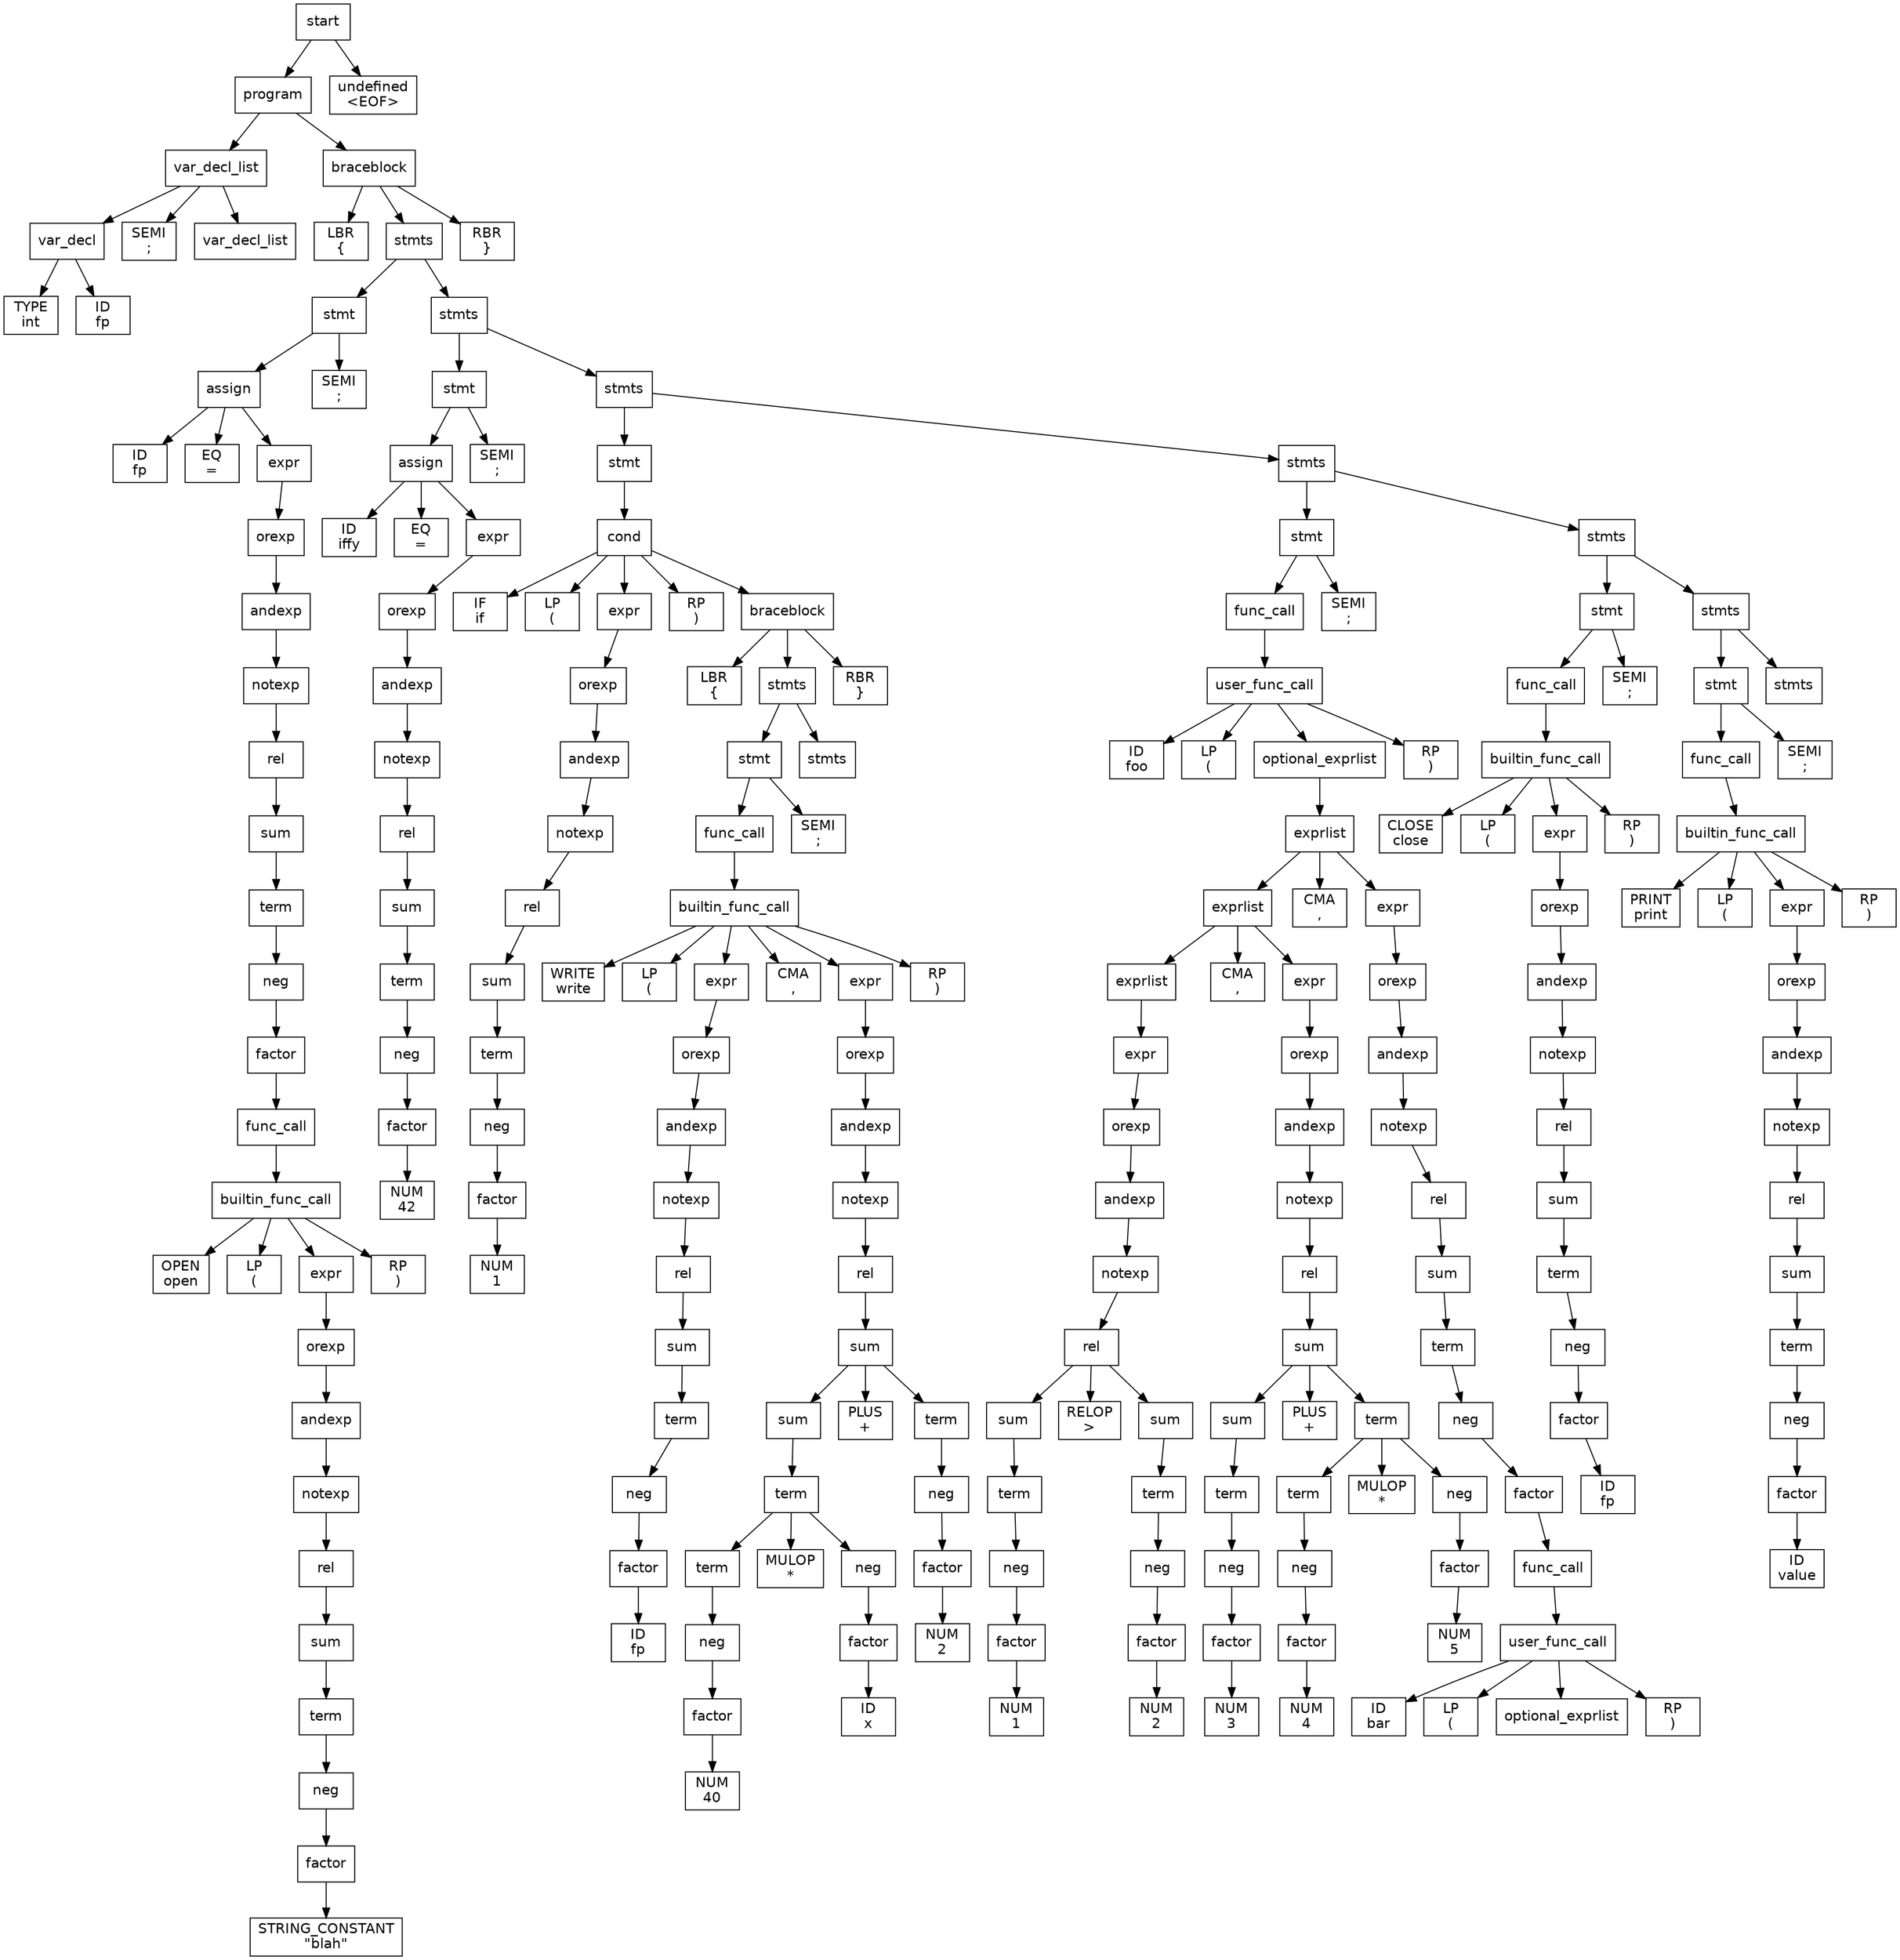 digraph d{
node [fontname="Helvetica",shape=box];
n0 [label=<start>];
n1 [label=<program>];
n2 [label=<var_decl_list>];
n3 [label=<var_decl>];
n4 [label=<TYPE<br/>int>];
n5 [label=<ID<br/>fp>];
n6 [label=<SEMI<br/>;>];
n7 [label=<var_decl_list>];
n8 [label=<braceblock>];
n9 [label=<LBR<br/>{>];
n10 [label=<stmts>];
n11 [label=<stmt>];
n12 [label=<assign>];
n13 [label=<ID<br/>fp>];
n14 [label=<EQ<br/>=>];
n15 [label=<expr>];
n16 [label=<orexp>];
n17 [label=<andexp>];
n18 [label=<notexp>];
n19 [label=<rel>];
n20 [label=<sum>];
n21 [label=<term>];
n22 [label=<neg>];
n23 [label=<factor>];
n24 [label=<func_call>];
n25 [label=<builtin_func_call>];
n26 [label=<OPEN<br/>open>];
n27 [label=<LP<br/>(>];
n28 [label=<expr>];
n29 [label=<orexp>];
n30 [label=<andexp>];
n31 [label=<notexp>];
n32 [label=<rel>];
n33 [label=<sum>];
n34 [label=<term>];
n35 [label=<neg>];
n36 [label=<factor>];
n37 [label=<STRING_CONSTANT<br/>"blah">];
n38 [label=<RP<br/>)>];
n39 [label=<SEMI<br/>;>];
n40 [label=<stmts>];
n41 [label=<stmt>];
n42 [label=<assign>];
n43 [label=<ID<br/>iffy>];
n44 [label=<EQ<br/>=>];
n45 [label=<expr>];
n46 [label=<orexp>];
n47 [label=<andexp>];
n48 [label=<notexp>];
n49 [label=<rel>];
n50 [label=<sum>];
n51 [label=<term>];
n52 [label=<neg>];
n53 [label=<factor>];
n54 [label=<NUM<br/>42>];
n55 [label=<SEMI<br/>;>];
n56 [label=<stmts>];
n57 [label=<stmt>];
n58 [label=<cond>];
n59 [label=<IF<br/>if>];
n60 [label=<LP<br/>(>];
n61 [label=<expr>];
n62 [label=<orexp>];
n63 [label=<andexp>];
n64 [label=<notexp>];
n65 [label=<rel>];
n66 [label=<sum>];
n67 [label=<term>];
n68 [label=<neg>];
n69 [label=<factor>];
n70 [label=<NUM<br/>1>];
n71 [label=<RP<br/>)>];
n72 [label=<braceblock>];
n73 [label=<LBR<br/>{>];
n74 [label=<stmts>];
n75 [label=<stmt>];
n76 [label=<func_call>];
n77 [label=<builtin_func_call>];
n78 [label=<WRITE<br/>write>];
n79 [label=<LP<br/>(>];
n80 [label=<expr>];
n81 [label=<orexp>];
n82 [label=<andexp>];
n83 [label=<notexp>];
n84 [label=<rel>];
n85 [label=<sum>];
n86 [label=<term>];
n87 [label=<neg>];
n88 [label=<factor>];
n89 [label=<ID<br/>fp>];
n90 [label=<CMA<br/>,>];
n91 [label=<expr>];
n92 [label=<orexp>];
n93 [label=<andexp>];
n94 [label=<notexp>];
n95 [label=<rel>];
n96 [label=<sum>];
n97 [label=<sum>];
n98 [label=<term>];
n99 [label=<term>];
n100 [label=<neg>];
n101 [label=<factor>];
n102 [label=<NUM<br/>40>];
n103 [label=<MULOP<br/>*>];
n104 [label=<neg>];
n105 [label=<factor>];
n106 [label=<ID<br/>x>];
n107 [label=<PLUS<br/>+>];
n108 [label=<term>];
n109 [label=<neg>];
n110 [label=<factor>];
n111 [label=<NUM<br/>2>];
n112 [label=<RP<br/>)>];
n113 [label=<SEMI<br/>;>];
n114 [label=<stmts>];
n115 [label=<RBR<br/>}>];
n116 [label=<stmts>];
n117 [label=<stmt>];
n118 [label=<func_call>];
n119 [label=<user_func_call>];
n120 [label=<ID<br/>foo>];
n121 [label=<LP<br/>(>];
n122 [label=<optional_exprlist>];
n123 [label=<exprlist>];
n124 [label=<exprlist>];
n125 [label=<exprlist>];
n126 [label=<expr>];
n127 [label=<orexp>];
n128 [label=<andexp>];
n129 [label=<notexp>];
n130 [label=<rel>];
n131 [label=<sum>];
n132 [label=<term>];
n133 [label=<neg>];
n134 [label=<factor>];
n135 [label=<NUM<br/>1>];
n136 [label=<RELOP<br/>&gt;>];
n137 [label=<sum>];
n138 [label=<term>];
n139 [label=<neg>];
n140 [label=<factor>];
n141 [label=<NUM<br/>2>];
n142 [label=<CMA<br/>,>];
n143 [label=<expr>];
n144 [label=<orexp>];
n145 [label=<andexp>];
n146 [label=<notexp>];
n147 [label=<rel>];
n148 [label=<sum>];
n149 [label=<sum>];
n150 [label=<term>];
n151 [label=<neg>];
n152 [label=<factor>];
n153 [label=<NUM<br/>3>];
n154 [label=<PLUS<br/>+>];
n155 [label=<term>];
n156 [label=<term>];
n157 [label=<neg>];
n158 [label=<factor>];
n159 [label=<NUM<br/>4>];
n160 [label=<MULOP<br/>*>];
n161 [label=<neg>];
n162 [label=<factor>];
n163 [label=<NUM<br/>5>];
n164 [label=<CMA<br/>,>];
n165 [label=<expr>];
n166 [label=<orexp>];
n167 [label=<andexp>];
n168 [label=<notexp>];
n169 [label=<rel>];
n170 [label=<sum>];
n171 [label=<term>];
n172 [label=<neg>];
n173 [label=<factor>];
n174 [label=<func_call>];
n175 [label=<user_func_call>];
n176 [label=<ID<br/>bar>];
n177 [label=<LP<br/>(>];
n178 [label=<optional_exprlist>];
n179 [label=<RP<br/>)>];
n180 [label=<RP<br/>)>];
n181 [label=<SEMI<br/>;>];
n182 [label=<stmts>];
n183 [label=<stmt>];
n184 [label=<func_call>];
n185 [label=<builtin_func_call>];
n186 [label=<CLOSE<br/>close>];
n187 [label=<LP<br/>(>];
n188 [label=<expr>];
n189 [label=<orexp>];
n190 [label=<andexp>];
n191 [label=<notexp>];
n192 [label=<rel>];
n193 [label=<sum>];
n194 [label=<term>];
n195 [label=<neg>];
n196 [label=<factor>];
n197 [label=<ID<br/>fp>];
n198 [label=<RP<br/>)>];
n199 [label=<SEMI<br/>;>];
n200 [label=<stmts>];
n201 [label=<stmt>];
n202 [label=<func_call>];
n203 [label=<builtin_func_call>];
n204 [label=<PRINT<br/>print>];
n205 [label=<LP<br/>(>];
n206 [label=<expr>];
n207 [label=<orexp>];
n208 [label=<andexp>];
n209 [label=<notexp>];
n210 [label=<rel>];
n211 [label=<sum>];
n212 [label=<term>];
n213 [label=<neg>];
n214 [label=<factor>];
n215 [label=<ID<br/>value>];
n216 [label=<RP<br/>)>];
n217 [label=<SEMI<br/>;>];
n218 [label=<stmts>];
n219 [label=<RBR<br/>}>];
n220 [label=<undefined<br/>&lt;EOF&gt;>];
n0 -> n1;
n0 -> n220;
n1 -> n2;
n1 -> n8;
n2 -> n3;
n2 -> n6;
n2 -> n7;
n3 -> n4;
n3 -> n5;
n8 -> n9;
n8 -> n10;
n8 -> n219;
n10 -> n11;
n10 -> n40;
n11 -> n12;
n11 -> n39;
n12 -> n13;
n12 -> n14;
n12 -> n15;
n15 -> n16;
n16 -> n17;
n17 -> n18;
n18 -> n19;
n19 -> n20;
n20 -> n21;
n21 -> n22;
n22 -> n23;
n23 -> n24;
n24 -> n25;
n25 -> n26;
n25 -> n27;
n25 -> n28;
n25 -> n38;
n28 -> n29;
n29 -> n30;
n30 -> n31;
n31 -> n32;
n32 -> n33;
n33 -> n34;
n34 -> n35;
n35 -> n36;
n36 -> n37;
n40 -> n41;
n40 -> n56;
n41 -> n42;
n41 -> n55;
n42 -> n43;
n42 -> n44;
n42 -> n45;
n45 -> n46;
n46 -> n47;
n47 -> n48;
n48 -> n49;
n49 -> n50;
n50 -> n51;
n51 -> n52;
n52 -> n53;
n53 -> n54;
n56 -> n57;
n56 -> n116;
n57 -> n58;
n58 -> n59;
n58 -> n60;
n58 -> n61;
n58 -> n71;
n58 -> n72;
n61 -> n62;
n62 -> n63;
n63 -> n64;
n64 -> n65;
n65 -> n66;
n66 -> n67;
n67 -> n68;
n68 -> n69;
n69 -> n70;
n72 -> n73;
n72 -> n74;
n72 -> n115;
n74 -> n75;
n74 -> n114;
n75 -> n76;
n75 -> n113;
n76 -> n77;
n77 -> n78;
n77 -> n79;
n77 -> n80;
n77 -> n90;
n77 -> n91;
n77 -> n112;
n80 -> n81;
n81 -> n82;
n82 -> n83;
n83 -> n84;
n84 -> n85;
n85 -> n86;
n86 -> n87;
n87 -> n88;
n88 -> n89;
n91 -> n92;
n92 -> n93;
n93 -> n94;
n94 -> n95;
n95 -> n96;
n96 -> n97;
n96 -> n107;
n96 -> n108;
n97 -> n98;
n98 -> n99;
n98 -> n103;
n98 -> n104;
n99 -> n100;
n100 -> n101;
n101 -> n102;
n104 -> n105;
n105 -> n106;
n108 -> n109;
n109 -> n110;
n110 -> n111;
n116 -> n117;
n116 -> n182;
n117 -> n118;
n117 -> n181;
n118 -> n119;
n119 -> n120;
n119 -> n121;
n119 -> n122;
n119 -> n180;
n122 -> n123;
n123 -> n124;
n123 -> n164;
n123 -> n165;
n124 -> n125;
n124 -> n142;
n124 -> n143;
n125 -> n126;
n126 -> n127;
n127 -> n128;
n128 -> n129;
n129 -> n130;
n130 -> n131;
n130 -> n136;
n130 -> n137;
n131 -> n132;
n132 -> n133;
n133 -> n134;
n134 -> n135;
n137 -> n138;
n138 -> n139;
n139 -> n140;
n140 -> n141;
n143 -> n144;
n144 -> n145;
n145 -> n146;
n146 -> n147;
n147 -> n148;
n148 -> n149;
n148 -> n154;
n148 -> n155;
n149 -> n150;
n150 -> n151;
n151 -> n152;
n152 -> n153;
n155 -> n156;
n155 -> n160;
n155 -> n161;
n156 -> n157;
n157 -> n158;
n158 -> n159;
n161 -> n162;
n162 -> n163;
n165 -> n166;
n166 -> n167;
n167 -> n168;
n168 -> n169;
n169 -> n170;
n170 -> n171;
n171 -> n172;
n172 -> n173;
n173 -> n174;
n174 -> n175;
n175 -> n176;
n175 -> n177;
n175 -> n178;
n175 -> n179;
n182 -> n183;
n182 -> n200;
n183 -> n184;
n183 -> n199;
n184 -> n185;
n185 -> n186;
n185 -> n187;
n185 -> n188;
n185 -> n198;
n188 -> n189;
n189 -> n190;
n190 -> n191;
n191 -> n192;
n192 -> n193;
n193 -> n194;
n194 -> n195;
n195 -> n196;
n196 -> n197;
n200 -> n201;
n200 -> n218;
n201 -> n202;
n201 -> n217;
n202 -> n203;
n203 -> n204;
n203 -> n205;
n203 -> n206;
n203 -> n216;
n206 -> n207;
n207 -> n208;
n208 -> n209;
n209 -> n210;
n210 -> n211;
n211 -> n212;
n212 -> n213;
n213 -> n214;
n214 -> n215;
}